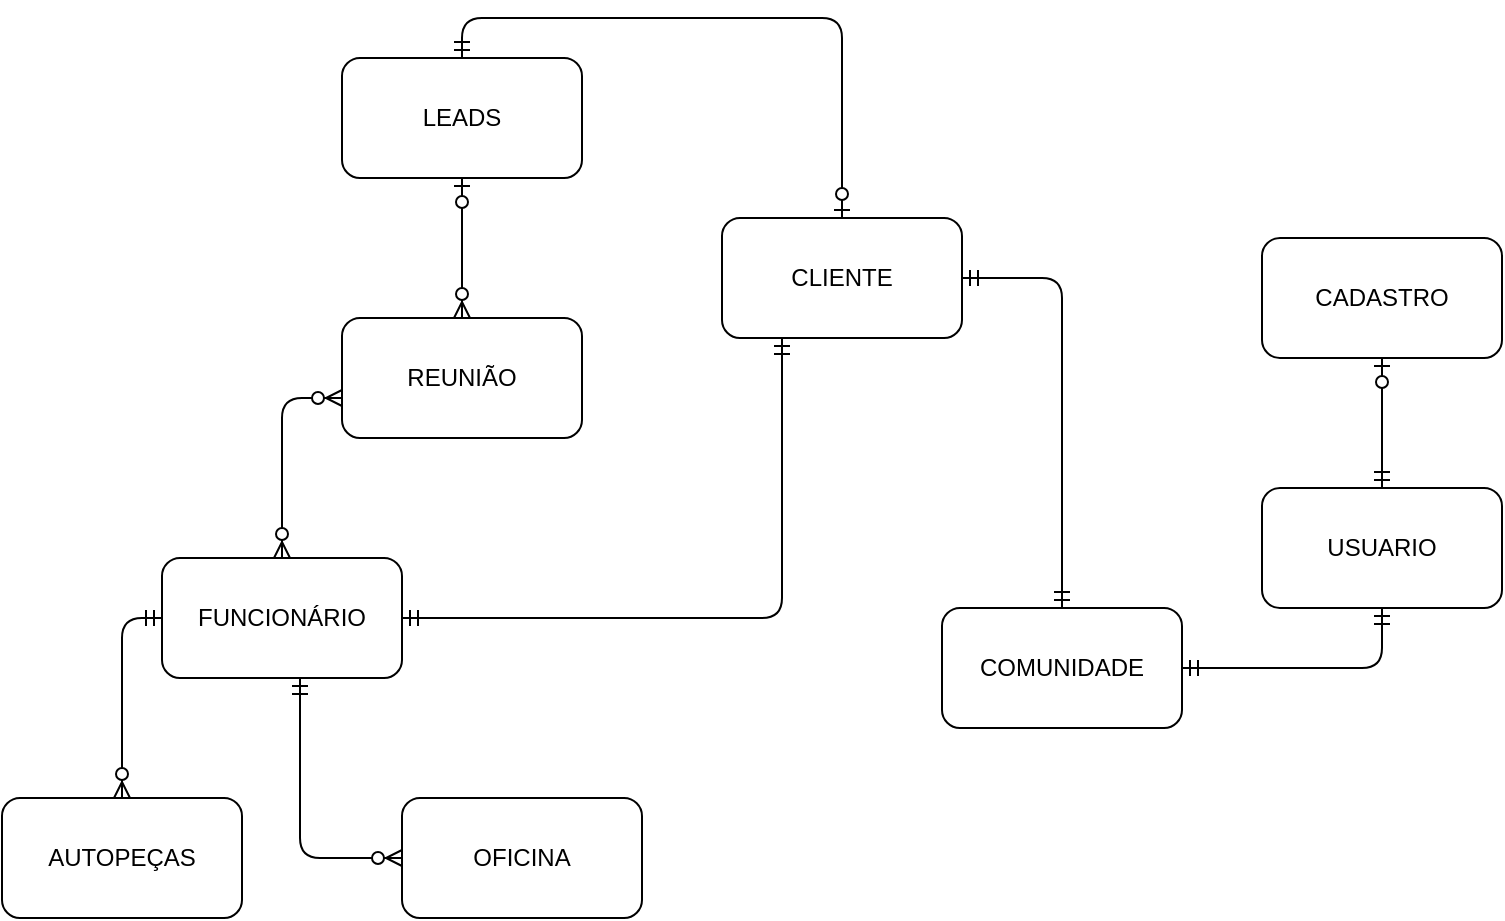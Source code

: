 <mxfile version="14.5.1" type="device"><diagram id="ZlCeYTRMFTY3OXs0tI1W" name="Página-1"><mxGraphModel dx="1829" dy="581" grid="1" gridSize="10" guides="1" tooltips="1" connect="1" arrows="1" fold="1" page="1" pageScale="1" pageWidth="827" pageHeight="1169" math="0" shadow="0"><root><mxCell id="0"/><mxCell id="1" parent="0"/><mxCell id="3m45FhW1O5x0HAypxHbs-1" value="AUTOPEÇAS" style="rounded=1;whiteSpace=wrap;html=1;" vertex="1" parent="1"><mxGeometry x="-60" y="620" width="120" height="60" as="geometry"/></mxCell><mxCell id="3m45FhW1O5x0HAypxHbs-3" value="CLIENTE" style="rounded=1;whiteSpace=wrap;html=1;" vertex="1" parent="1"><mxGeometry x="300" y="330" width="120" height="60" as="geometry"/></mxCell><mxCell id="3m45FhW1O5x0HAypxHbs-4" value="REUNIÃO" style="rounded=1;whiteSpace=wrap;html=1;" vertex="1" parent="1"><mxGeometry x="110" y="380" width="120" height="60" as="geometry"/></mxCell><mxCell id="3m45FhW1O5x0HAypxHbs-5" value="FUNCIONÁRIO" style="rounded=1;whiteSpace=wrap;html=1;" vertex="1" parent="1"><mxGeometry x="20" y="500" width="120" height="60" as="geometry"/></mxCell><mxCell id="3m45FhW1O5x0HAypxHbs-6" value="OFICINA" style="rounded=1;whiteSpace=wrap;html=1;" vertex="1" parent="1"><mxGeometry x="140" y="620" width="120" height="60" as="geometry"/></mxCell><mxCell id="3m45FhW1O5x0HAypxHbs-7" value="COMUNIDADE" style="rounded=1;whiteSpace=wrap;html=1;" vertex="1" parent="1"><mxGeometry x="410" y="525" width="120" height="60" as="geometry"/></mxCell><mxCell id="3m45FhW1O5x0HAypxHbs-11" value="" style="edgeStyle=elbowEdgeStyle;fontSize=12;html=1;endArrow=ERzeroToMany;startArrow=ERzeroToOne;elbow=vertical;exitX=0.5;exitY=1;exitDx=0;exitDy=0;entryX=0.5;entryY=0;entryDx=0;entryDy=0;" edge="1" parent="1" source="3m45FhW1O5x0HAypxHbs-2" target="3m45FhW1O5x0HAypxHbs-4"><mxGeometry width="100" height="100" relative="1" as="geometry"><mxPoint x="190" y="300" as="sourcePoint"/><mxPoint x="60" y="360" as="targetPoint"/></mxGeometry></mxCell><mxCell id="3m45FhW1O5x0HAypxHbs-13" value="" style="edgeStyle=elbowEdgeStyle;fontSize=12;html=1;endArrow=ERzeroToMany;endFill=1;startArrow=ERzeroToMany;exitX=0.5;exitY=0;exitDx=0;exitDy=0;elbow=vertical;" edge="1" parent="1" source="3m45FhW1O5x0HAypxHbs-5"><mxGeometry width="100" height="100" relative="1" as="geometry"><mxPoint x="10" y="520" as="sourcePoint"/><mxPoint x="110" y="420" as="targetPoint"/><Array as="points"><mxPoint x="70" y="420"/></Array></mxGeometry></mxCell><mxCell id="3m45FhW1O5x0HAypxHbs-14" value="" style="edgeStyle=elbowEdgeStyle;fontSize=12;html=1;endArrow=ERzeroToMany;startArrow=ERmandOne;entryX=0;entryY=0.5;entryDx=0;entryDy=0;" edge="1" parent="1" source="3m45FhW1O5x0HAypxHbs-5" target="3m45FhW1O5x0HAypxHbs-6"><mxGeometry width="100" height="100" relative="1" as="geometry"><mxPoint x="200" y="540" as="sourcePoint"/><mxPoint x="150" y="630" as="targetPoint"/><Array as="points"><mxPoint x="89" y="620"/></Array></mxGeometry></mxCell><mxCell id="3m45FhW1O5x0HAypxHbs-15" value="" style="edgeStyle=elbowEdgeStyle;fontSize=12;html=1;endArrow=ERzeroToMany;startArrow=ERmandOne;exitX=0;exitY=0.5;exitDx=0;exitDy=0;entryX=0.5;entryY=0;entryDx=0;entryDy=0;" edge="1" parent="1" source="3m45FhW1O5x0HAypxHbs-5" target="3m45FhW1O5x0HAypxHbs-1"><mxGeometry width="100" height="100" relative="1" as="geometry"><mxPoint x="250" y="510" as="sourcePoint"/><mxPoint x="-130" y="600" as="targetPoint"/><Array as="points"><mxPoint y="510"/><mxPoint x="-90" y="500"/></Array></mxGeometry></mxCell><mxCell id="3m45FhW1O5x0HAypxHbs-17" value="" style="edgeStyle=elbowEdgeStyle;fontSize=12;html=1;endArrow=ERzeroToOne;startArrow=ERmandOne;elbow=vertical;entryX=0.5;entryY=0;entryDx=0;entryDy=0;" edge="1" parent="1" source="3m45FhW1O5x0HAypxHbs-2" target="3m45FhW1O5x0HAypxHbs-3"><mxGeometry width="100" height="100" relative="1" as="geometry"><mxPoint x="190" y="260" as="sourcePoint"/><mxPoint x="390" y="160" as="targetPoint"/><Array as="points"><mxPoint x="170" y="230"/></Array></mxGeometry></mxCell><mxCell id="3m45FhW1O5x0HAypxHbs-18" value="USUARIO" style="rounded=1;whiteSpace=wrap;html=1;" vertex="1" parent="1"><mxGeometry x="570" y="465" width="120" height="60" as="geometry"/></mxCell><mxCell id="3m45FhW1O5x0HAypxHbs-19" value="" style="edgeStyle=elbowEdgeStyle;fontSize=12;html=1;endArrow=ERmandOne;startArrow=ERmandOne;entryX=0.5;entryY=0;entryDx=0;entryDy=0;exitX=1;exitY=0.5;exitDx=0;exitDy=0;" edge="1" parent="1" source="3m45FhW1O5x0HAypxHbs-3" target="3m45FhW1O5x0HAypxHbs-7"><mxGeometry width="100" height="100" relative="1" as="geometry"><mxPoint x="410" y="330" as="sourcePoint"/><mxPoint x="380" y="420" as="targetPoint"/><Array as="points"><mxPoint x="470" y="460"/></Array></mxGeometry></mxCell><mxCell id="3m45FhW1O5x0HAypxHbs-20" value="" style="edgeStyle=elbowEdgeStyle;fontSize=12;html=1;endArrow=ERmandOne;startArrow=ERmandOne;entryX=1;entryY=0.5;entryDx=0;entryDy=0;exitX=0.5;exitY=1;exitDx=0;exitDy=0;" edge="1" parent="1" source="3m45FhW1O5x0HAypxHbs-18" target="3m45FhW1O5x0HAypxHbs-7"><mxGeometry width="100" height="100" relative="1" as="geometry"><mxPoint x="624" y="310" as="sourcePoint"/><mxPoint x="670" y="410" as="targetPoint"/><Array as="points"><mxPoint x="630" y="550"/></Array></mxGeometry></mxCell><mxCell id="3m45FhW1O5x0HAypxHbs-2" value="LEADS&lt;span style=&quot;color: rgba(0 , 0 , 0 , 0) ; font-family: monospace ; font-size: 0px&quot;&gt;%3CmxGraphModel%3E%3Croot%3E%3CmxCell%20id%3D%220%22%2F%3E%3CmxCell%20id%3D%221%22%20parent%3D%220%22%2F%3E%3CmxCell%20id%3D%222%22%20value%3D%22FUNCION%C3%81RIO%22%20style%3D%22rounded%3D1%3BwhiteSpace%3Dwrap%3Bhtml%3D1%3B%22%20vertex%3D%221%22%20parent%3D%221%22%3E%3CmxGeometry%20x%3D%22350%22%20y%3D%22230%22%20width%3D%22120%22%20height%3D%2260%22%20as%3D%22geometry%22%2F%3E%3C%2FmxCell%3E%3C%2Froot%3E%3C%2FmxGraphModel%3E&lt;/span&gt;" style="rounded=1;whiteSpace=wrap;html=1;" vertex="1" parent="1"><mxGeometry x="110" y="250" width="120" height="60" as="geometry"/></mxCell><mxCell id="3m45FhW1O5x0HAypxHbs-22" value="" style="edgeStyle=elbowEdgeStyle;fontSize=12;html=1;endArrow=ERmandOne;startArrow=ERmandOne;elbow=vertical;exitX=1;exitY=0.5;exitDx=0;exitDy=0;entryX=0.25;entryY=1;entryDx=0;entryDy=0;" edge="1" parent="1" source="3m45FhW1O5x0HAypxHbs-5" target="3m45FhW1O5x0HAypxHbs-3"><mxGeometry width="100" height="100" relative="1" as="geometry"><mxPoint x="270" y="550" as="sourcePoint"/><mxPoint x="380" y="380" as="targetPoint"/><Array as="points"><mxPoint x="410" y="530"/></Array></mxGeometry></mxCell><mxCell id="3m45FhW1O5x0HAypxHbs-23" value="CADASTRO" style="rounded=1;whiteSpace=wrap;html=1;" vertex="1" parent="1"><mxGeometry x="570" y="340" width="120" height="60" as="geometry"/></mxCell><mxCell id="3m45FhW1O5x0HAypxHbs-24" value="" style="edgeStyle=elbowEdgeStyle;fontSize=12;html=1;endArrow=ERzeroToOne;startArrow=ERmandOne;elbow=vertical;exitX=0.5;exitY=0;exitDx=0;exitDy=0;entryX=0.5;entryY=1;entryDx=0;entryDy=0;" edge="1" parent="1" source="3m45FhW1O5x0HAypxHbs-18" target="3m45FhW1O5x0HAypxHbs-23"><mxGeometry width="100" height="100" relative="1" as="geometry"><mxPoint x="570" y="510" as="sourcePoint"/><mxPoint x="670" y="410" as="targetPoint"/></mxGeometry></mxCell></root></mxGraphModel></diagram></mxfile>